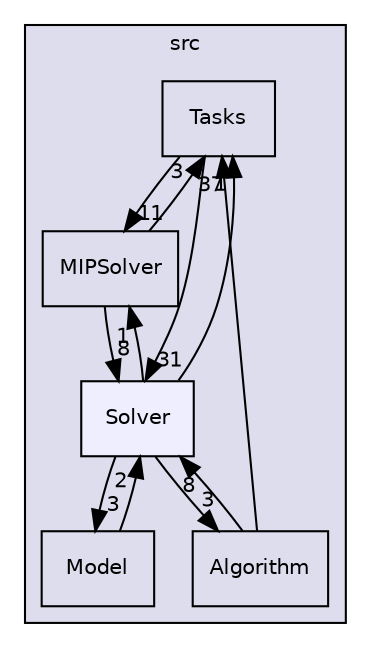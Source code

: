 digraph "/home/alireza/projects/scot/src/Solver" {
  compound=true
  node [ fontsize="10", fontname="Helvetica"];
  edge [ labelfontsize="10", labelfontname="Helvetica"];
  subgraph clusterdir_68267d1309a1af8e8297ef4c3efbcdba {
    graph [ bgcolor="#ddddee", pencolor="black", label="src" fontname="Helvetica", fontsize="10", URL="dir_68267d1309a1af8e8297ef4c3efbcdba.html"]
  dir_15942c16c93f90974604cc5d8cedb2cd [shape=box label="Tasks" URL="dir_15942c16c93f90974604cc5d8cedb2cd.html"];
  dir_32e188284d239da8bb14ec1dabb0c35f [shape=box label="Model" URL="dir_32e188284d239da8bb14ec1dabb0c35f.html"];
  dir_b4eeba15a5962b0f1a4f1d2eabc62962 [shape=box label="MIPSolver" URL="dir_b4eeba15a5962b0f1a4f1d2eabc62962.html"];
  dir_d537ec303f13b8e88e2bd2506dfe6a9e [shape=box label="Algorithm" URL="dir_d537ec303f13b8e88e2bd2506dfe6a9e.html"];
  dir_454da67f8a55758f4729fb11dce4767c [shape=box, label="Solver", style="filled", fillcolor="#eeeeff", pencolor="black", URL="dir_454da67f8a55758f4729fb11dce4767c.html"];
  }
  dir_15942c16c93f90974604cc5d8cedb2cd->dir_454da67f8a55758f4729fb11dce4767c [headlabel="31", labeldistance=1.5 headhref="dir_000006_000005.html"];
  dir_15942c16c93f90974604cc5d8cedb2cd->dir_b4eeba15a5962b0f1a4f1d2eabc62962 [headlabel="11", labeldistance=1.5 headhref="dir_000006_000002.html"];
  dir_32e188284d239da8bb14ec1dabb0c35f->dir_454da67f8a55758f4729fb11dce4767c [headlabel="2", labeldistance=1.5 headhref="dir_000003_000005.html"];
  dir_d537ec303f13b8e88e2bd2506dfe6a9e->dir_15942c16c93f90974604cc5d8cedb2cd [headlabel="37", labeldistance=1.5 headhref="dir_000001_000006.html"];
  dir_d537ec303f13b8e88e2bd2506dfe6a9e->dir_454da67f8a55758f4729fb11dce4767c [headlabel="8", labeldistance=1.5 headhref="dir_000001_000005.html"];
  dir_b4eeba15a5962b0f1a4f1d2eabc62962->dir_15942c16c93f90974604cc5d8cedb2cd [headlabel="3", labeldistance=1.5 headhref="dir_000002_000006.html"];
  dir_b4eeba15a5962b0f1a4f1d2eabc62962->dir_454da67f8a55758f4729fb11dce4767c [headlabel="8", labeldistance=1.5 headhref="dir_000002_000005.html"];
  dir_454da67f8a55758f4729fb11dce4767c->dir_15942c16c93f90974604cc5d8cedb2cd [headlabel="1", labeldistance=1.5 headhref="dir_000005_000006.html"];
  dir_454da67f8a55758f4729fb11dce4767c->dir_32e188284d239da8bb14ec1dabb0c35f [headlabel="3", labeldistance=1.5 headhref="dir_000005_000003.html"];
  dir_454da67f8a55758f4729fb11dce4767c->dir_b4eeba15a5962b0f1a4f1d2eabc62962 [headlabel="1", labeldistance=1.5 headhref="dir_000005_000002.html"];
  dir_454da67f8a55758f4729fb11dce4767c->dir_d537ec303f13b8e88e2bd2506dfe6a9e [headlabel="3", labeldistance=1.5 headhref="dir_000005_000001.html"];
}
